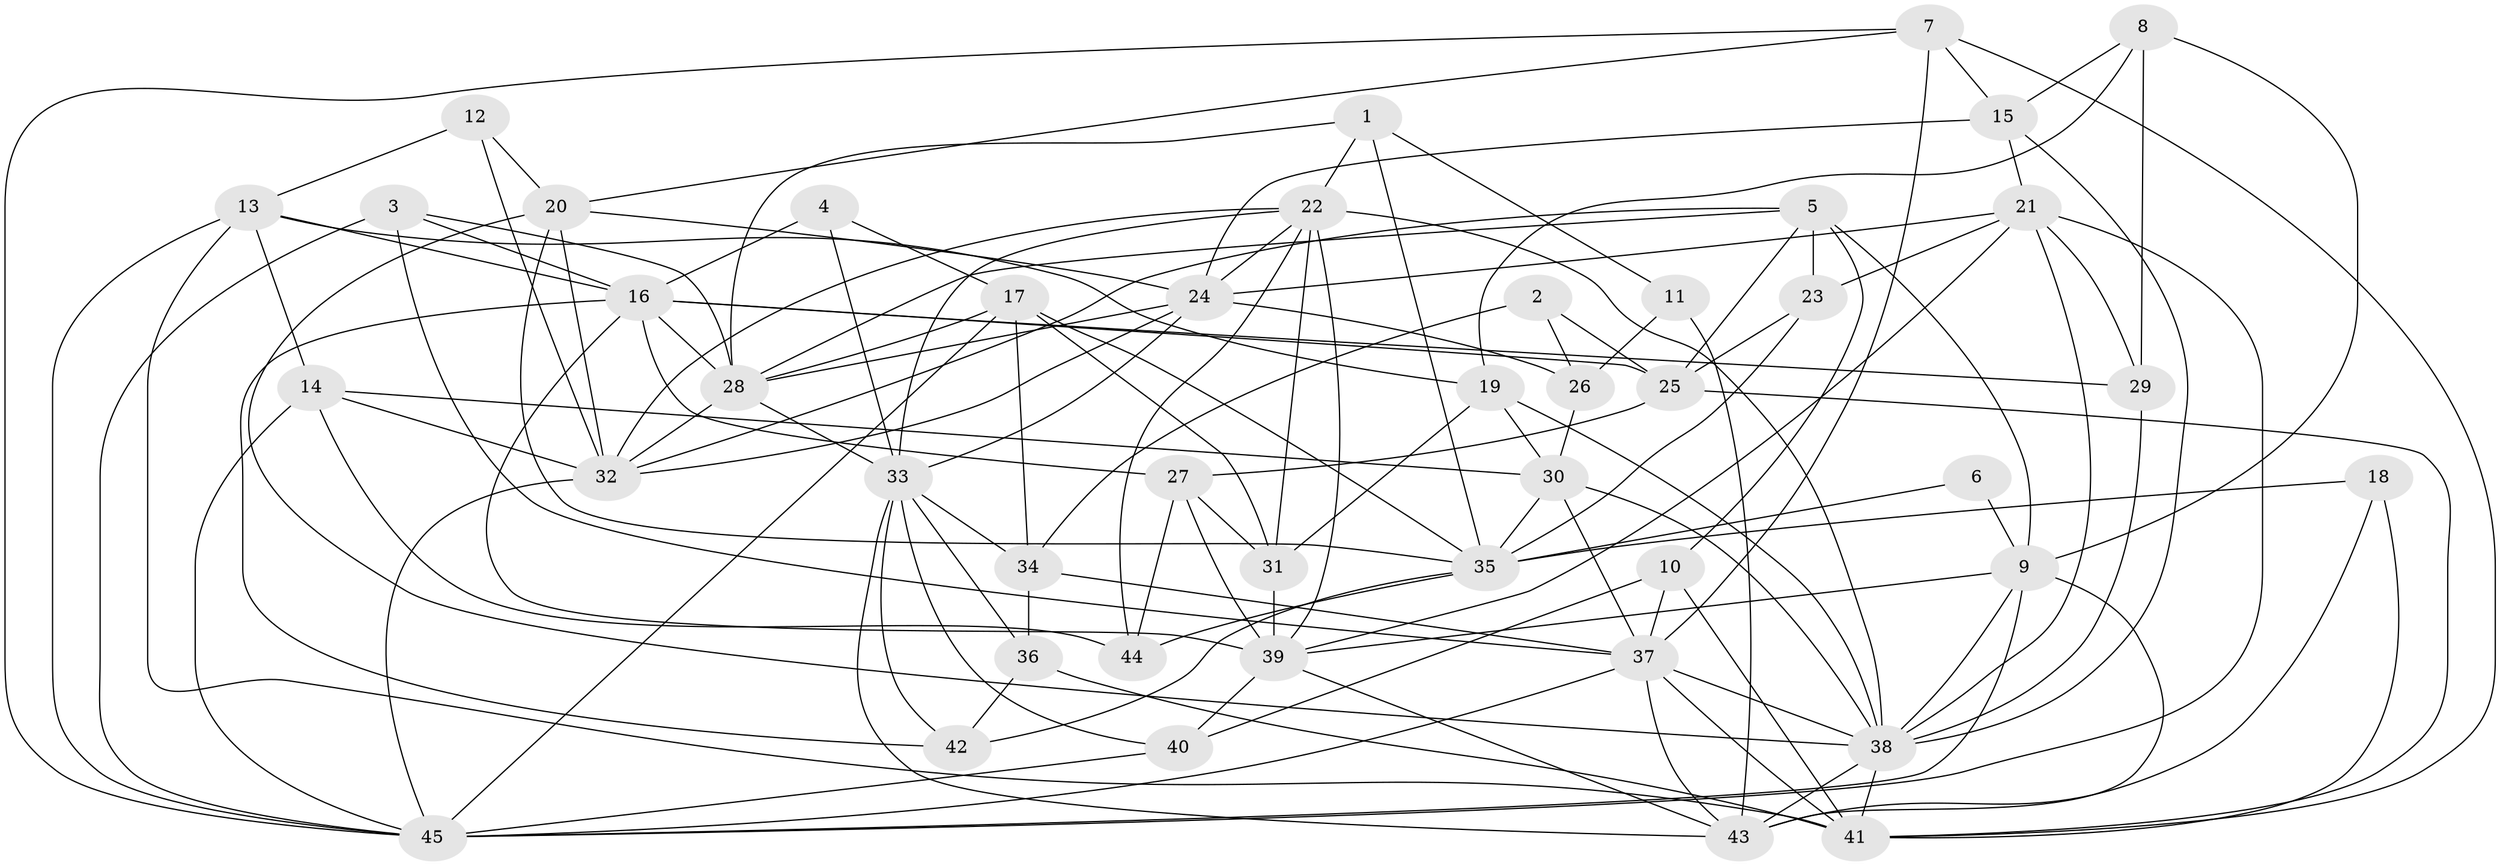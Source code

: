 // original degree distribution, {2: 0.15730337078651685, 8: 0.02247191011235955, 6: 0.12359550561797752, 3: 0.2696629213483146, 4: 0.2696629213483146, 5: 0.11235955056179775, 7: 0.0449438202247191}
// Generated by graph-tools (version 1.1) at 2025/26/03/09/25 03:26:10]
// undirected, 45 vertices, 129 edges
graph export_dot {
graph [start="1"]
  node [color=gray90,style=filled];
  1;
  2;
  3;
  4;
  5;
  6;
  7;
  8;
  9;
  10;
  11;
  12;
  13;
  14;
  15;
  16;
  17;
  18;
  19;
  20;
  21;
  22;
  23;
  24;
  25;
  26;
  27;
  28;
  29;
  30;
  31;
  32;
  33;
  34;
  35;
  36;
  37;
  38;
  39;
  40;
  41;
  42;
  43;
  44;
  45;
  1 -- 11 [weight=1.0];
  1 -- 22 [weight=1.0];
  1 -- 28 [weight=1.0];
  1 -- 35 [weight=1.0];
  2 -- 25 [weight=1.0];
  2 -- 26 [weight=1.0];
  2 -- 34 [weight=1.0];
  3 -- 16 [weight=1.0];
  3 -- 28 [weight=1.0];
  3 -- 37 [weight=1.0];
  3 -- 45 [weight=1.0];
  4 -- 16 [weight=1.0];
  4 -- 17 [weight=1.0];
  4 -- 33 [weight=1.0];
  5 -- 9 [weight=1.0];
  5 -- 10 [weight=1.0];
  5 -- 23 [weight=2.0];
  5 -- 25 [weight=1.0];
  5 -- 28 [weight=1.0];
  5 -- 32 [weight=1.0];
  6 -- 9 [weight=1.0];
  6 -- 35 [weight=1.0];
  7 -- 15 [weight=1.0];
  7 -- 20 [weight=1.0];
  7 -- 37 [weight=1.0];
  7 -- 41 [weight=1.0];
  7 -- 45 [weight=1.0];
  8 -- 9 [weight=1.0];
  8 -- 15 [weight=1.0];
  8 -- 19 [weight=1.0];
  8 -- 29 [weight=1.0];
  9 -- 38 [weight=1.0];
  9 -- 39 [weight=1.0];
  9 -- 43 [weight=1.0];
  9 -- 45 [weight=1.0];
  10 -- 37 [weight=1.0];
  10 -- 40 [weight=1.0];
  10 -- 41 [weight=1.0];
  11 -- 26 [weight=1.0];
  11 -- 43 [weight=1.0];
  12 -- 13 [weight=1.0];
  12 -- 20 [weight=1.0];
  12 -- 32 [weight=1.0];
  13 -- 14 [weight=1.0];
  13 -- 16 [weight=1.0];
  13 -- 19 [weight=1.0];
  13 -- 41 [weight=1.0];
  13 -- 45 [weight=1.0];
  14 -- 30 [weight=1.0];
  14 -- 32 [weight=1.0];
  14 -- 44 [weight=1.0];
  14 -- 45 [weight=1.0];
  15 -- 21 [weight=1.0];
  15 -- 24 [weight=1.0];
  15 -- 38 [weight=1.0];
  16 -- 25 [weight=1.0];
  16 -- 27 [weight=1.0];
  16 -- 28 [weight=1.0];
  16 -- 29 [weight=1.0];
  16 -- 39 [weight=1.0];
  16 -- 42 [weight=1.0];
  17 -- 28 [weight=1.0];
  17 -- 31 [weight=1.0];
  17 -- 34 [weight=1.0];
  17 -- 35 [weight=1.0];
  17 -- 45 [weight=1.0];
  18 -- 35 [weight=1.0];
  18 -- 41 [weight=1.0];
  18 -- 43 [weight=1.0];
  19 -- 30 [weight=1.0];
  19 -- 31 [weight=1.0];
  19 -- 38 [weight=1.0];
  20 -- 24 [weight=1.0];
  20 -- 32 [weight=1.0];
  20 -- 35 [weight=1.0];
  20 -- 38 [weight=1.0];
  21 -- 23 [weight=1.0];
  21 -- 24 [weight=1.0];
  21 -- 29 [weight=1.0];
  21 -- 38 [weight=1.0];
  21 -- 39 [weight=1.0];
  21 -- 45 [weight=2.0];
  22 -- 24 [weight=1.0];
  22 -- 31 [weight=1.0];
  22 -- 32 [weight=1.0];
  22 -- 33 [weight=1.0];
  22 -- 38 [weight=1.0];
  22 -- 39 [weight=1.0];
  22 -- 44 [weight=1.0];
  23 -- 25 [weight=1.0];
  23 -- 35 [weight=1.0];
  24 -- 26 [weight=1.0];
  24 -- 28 [weight=1.0];
  24 -- 32 [weight=1.0];
  24 -- 33 [weight=1.0];
  25 -- 27 [weight=1.0];
  25 -- 41 [weight=1.0];
  26 -- 30 [weight=2.0];
  27 -- 31 [weight=1.0];
  27 -- 39 [weight=2.0];
  27 -- 44 [weight=1.0];
  28 -- 32 [weight=1.0];
  28 -- 33 [weight=1.0];
  29 -- 38 [weight=1.0];
  30 -- 35 [weight=1.0];
  30 -- 37 [weight=1.0];
  30 -- 38 [weight=1.0];
  31 -- 39 [weight=1.0];
  32 -- 45 [weight=1.0];
  33 -- 34 [weight=1.0];
  33 -- 36 [weight=1.0];
  33 -- 40 [weight=1.0];
  33 -- 42 [weight=1.0];
  33 -- 43 [weight=1.0];
  34 -- 36 [weight=1.0];
  34 -- 37 [weight=1.0];
  35 -- 42 [weight=1.0];
  35 -- 44 [weight=1.0];
  36 -- 41 [weight=1.0];
  36 -- 42 [weight=1.0];
  37 -- 38 [weight=1.0];
  37 -- 41 [weight=1.0];
  37 -- 43 [weight=1.0];
  37 -- 45 [weight=1.0];
  38 -- 41 [weight=1.0];
  38 -- 43 [weight=1.0];
  39 -- 40 [weight=1.0];
  39 -- 43 [weight=1.0];
  40 -- 45 [weight=1.0];
}
